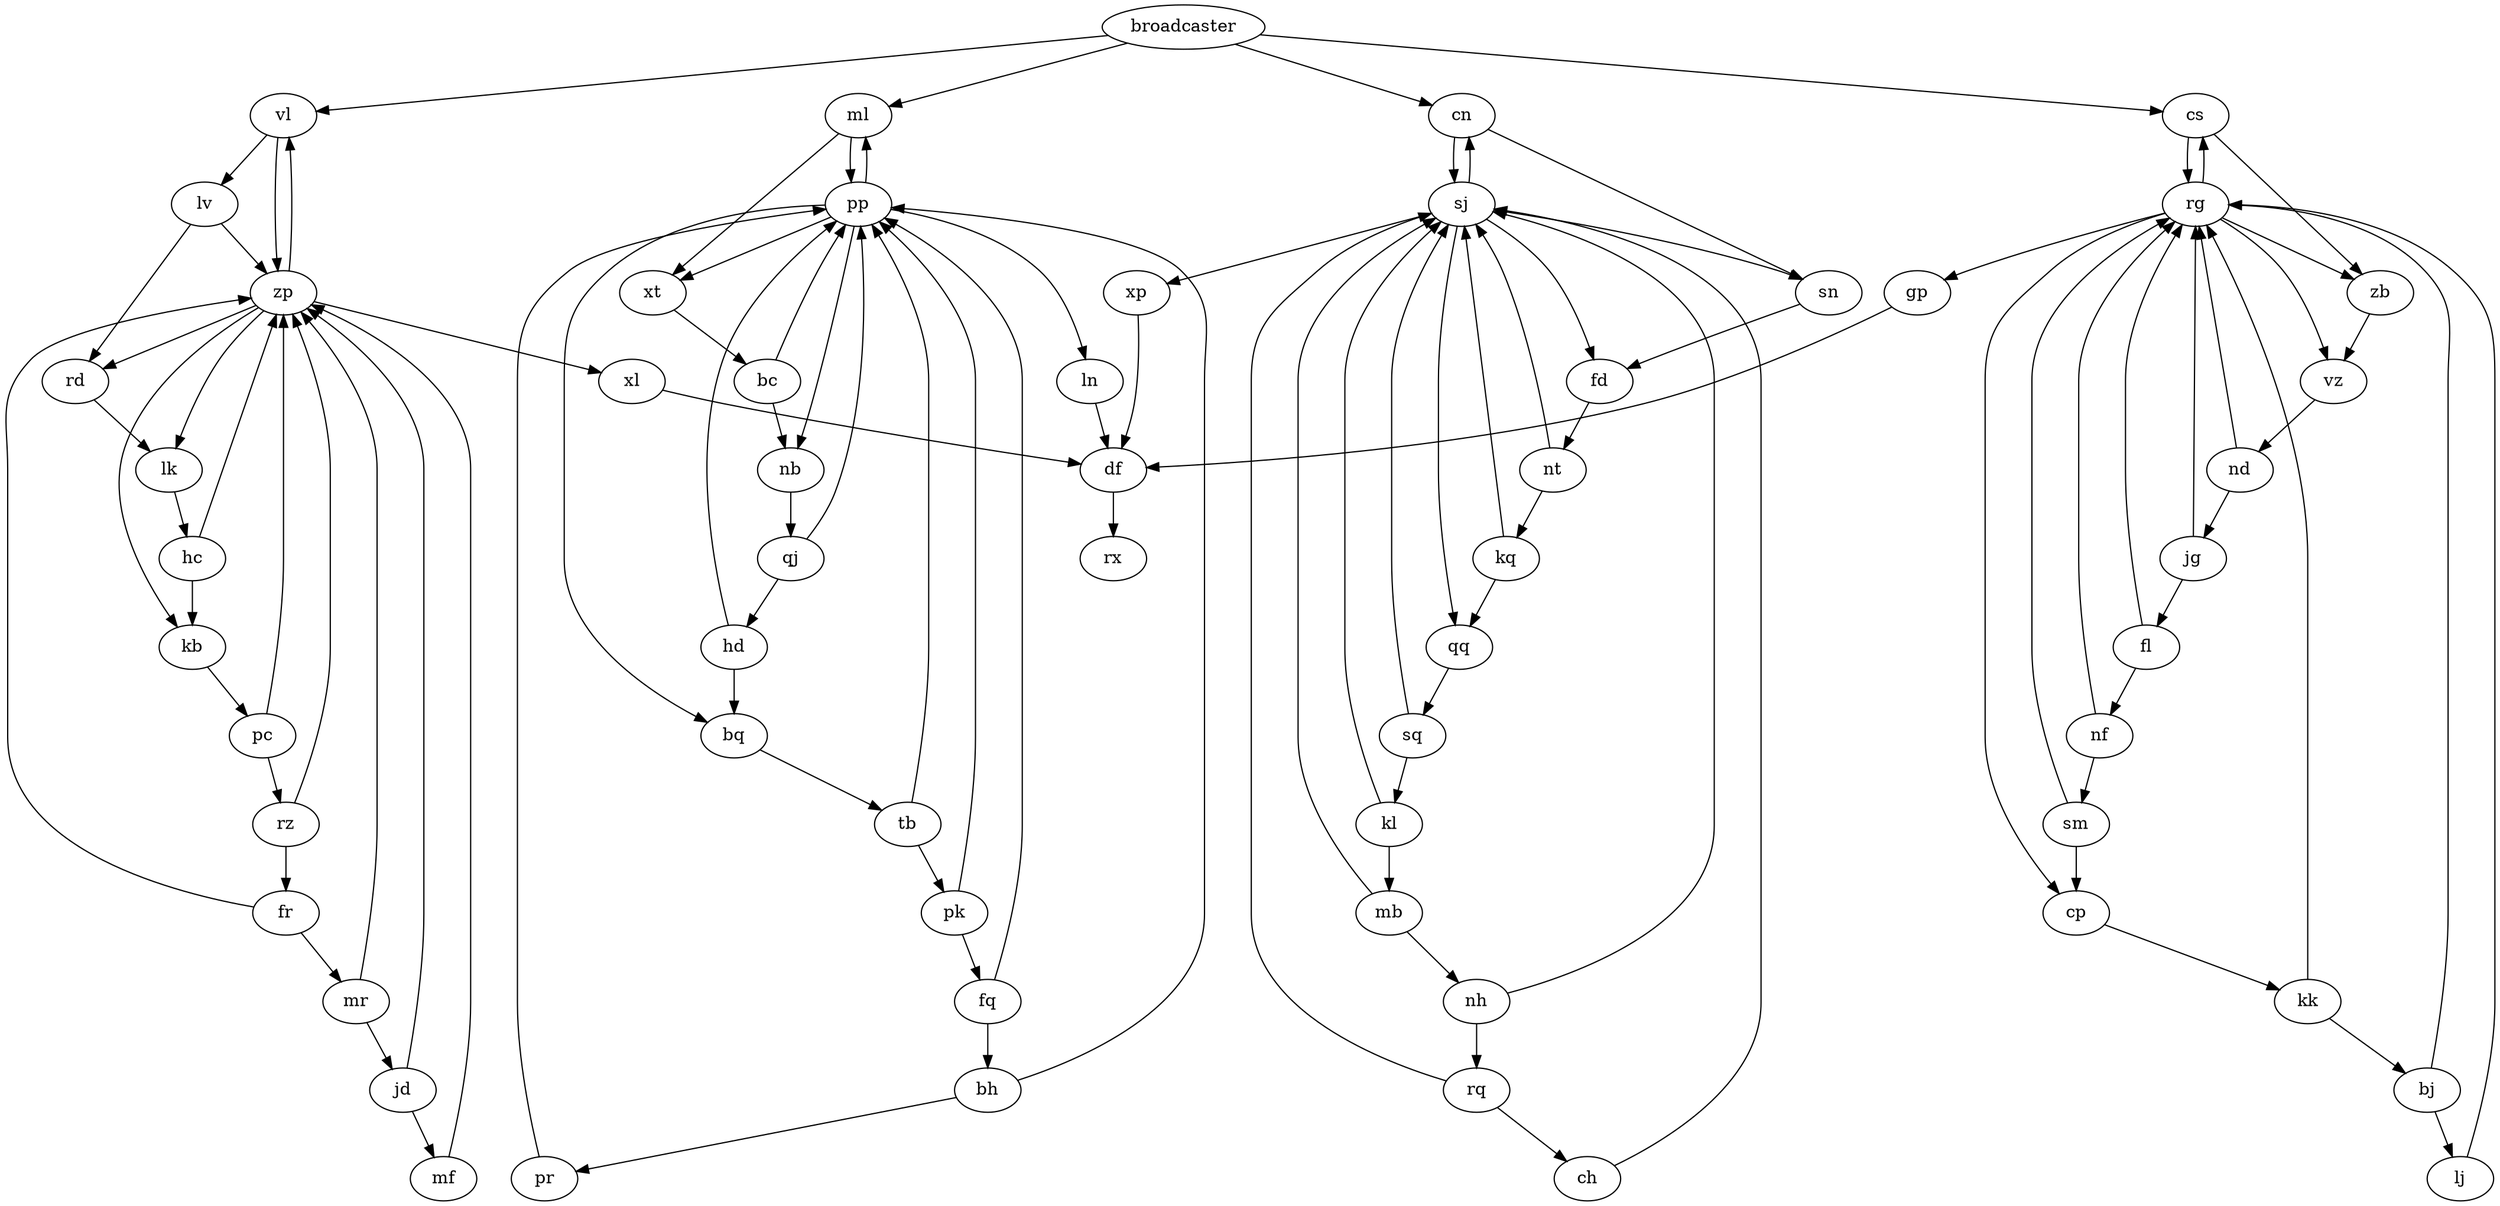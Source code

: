 digraph aoc {
    broadcaster -> vl, cs, cn, ml
    "zp" -> vl, lk, rd, kb, xl
    "vl" -> lv, zp
    "lv" -> zp, rd
    "rd" -> lk
    "lk" -> hc
    "hc" -> kb, zp
    "kb" -> pc
    "pc" -> rz, zp
    "rz" -> zp, fr
    "fr" -> zp, mr
    "mr" -> zp, jd
    "jd" -> zp, mf
    "mf" -> zp
    "pp" -> ln, ml, xt, bq, nb
    "sj" -> xp, qq, cn, fd, sn
    "rg" -> cs, zb, cp, vz, gp
    "rq" -> ch, sj
    "nf" -> sm, rg
    "xt" -> bc
    "nt" -> kq, sj
    "ml" -> pp, xt
    "sq" -> kl, sj
    "jg" -> fl, rg
    "xl" -> df
    "kl" -> mb, sj
    "nd" -> rg, jg
    "kk" -> rg, bj
    "nb" -> qj
    "pr" -> pp
    "fl" -> nf, rg
    "tb" -> pk, pp
    "bh" -> pp, pr
    "nh" -> sj, rq
    "cp" -> kk
    "ln" -> df
    "xp" -> df
    "bc" -> nb, pp
    "lj" -> rg
    "vz" -> nd
    "gp" -> df
    "hd" -> pp, bq
    "fq" -> pp, bh
    "pk" -> fq, pp
    "cs" -> zb, rg
    "sn" -> fd
    "kq" -> sj, qq
    "zb" -> vz
    "qj" -> pp, hd
    "fd" -> nt
    "df" -> rx
    "bq" -> tb
    "cn" -> sn, sj
    "qq" -> sq
    "mb" -> sj, nh
    "sm" -> rg, cp
    "ch" -> sj
    "bj" -> lj, rg

}